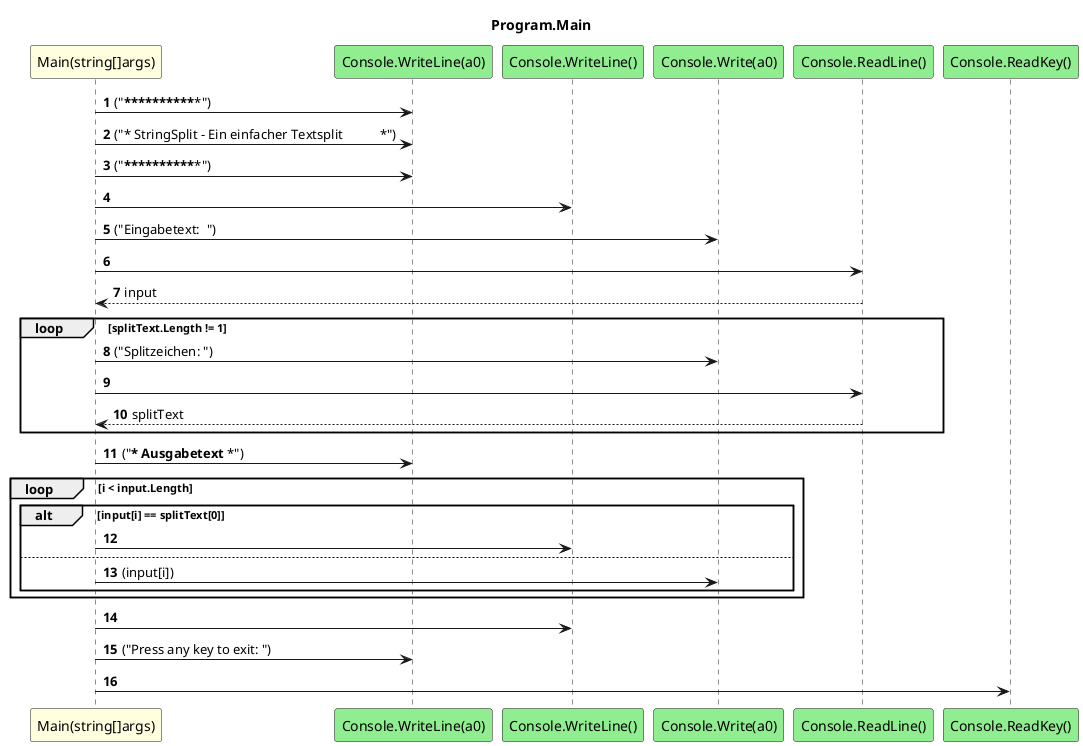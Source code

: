 @startuml Program.Main
title Program.Main
participant "Main(string[]args)" as Main_p0 #LightYellow
participant "Console.WriteLine(a0)" as Console_WriteLine_a0 #LightGreen
participant "Console.WriteLine()" as Console_WriteLine #LightGreen
participant "Console.Write(a0)" as Console_Write_a0 #LightGreen
participant "Console.ReadLine()" as Console_ReadLine #LightGreen
participant "Console.ReadKey()" as Console_ReadKey #LightGreen
autonumber
Main_p0 -> Console_WriteLine_a0 : ("***************************************************")
Main_p0 -> Console_WriteLine_a0 : ("* StringSplit - Ein einfacher Textsplit           *")
Main_p0 -> Console_WriteLine_a0 : ("***************************************************")
Main_p0 -> Console_WriteLine
Main_p0 -> Console_Write_a0 : ("Eingabetext:  ")
Main_p0 -> Console_ReadLine
Console_ReadLine --> Main_p0 : input
loop splitText.Length != 1
    Main_p0 -> Console_Write_a0 : ("Splitzeichen: ")
    Main_p0 -> Console_ReadLine
    Console_ReadLine --> Main_p0 : splitText
end
Main_p0 -> Console_WriteLine_a0 : ("*** Ausgabetext ***")
loop i < input.Length
    alt input[i] == splitText[0]
        Main_p0 -> Console_WriteLine
        else
            Main_p0 -> Console_Write_a0 : (input[i])
    end
end
Main_p0 -> Console_WriteLine
Main_p0 -> Console_WriteLine_a0 : ("Press any key to exit: ")
Main_p0 -> Console_ReadKey
@enduml
